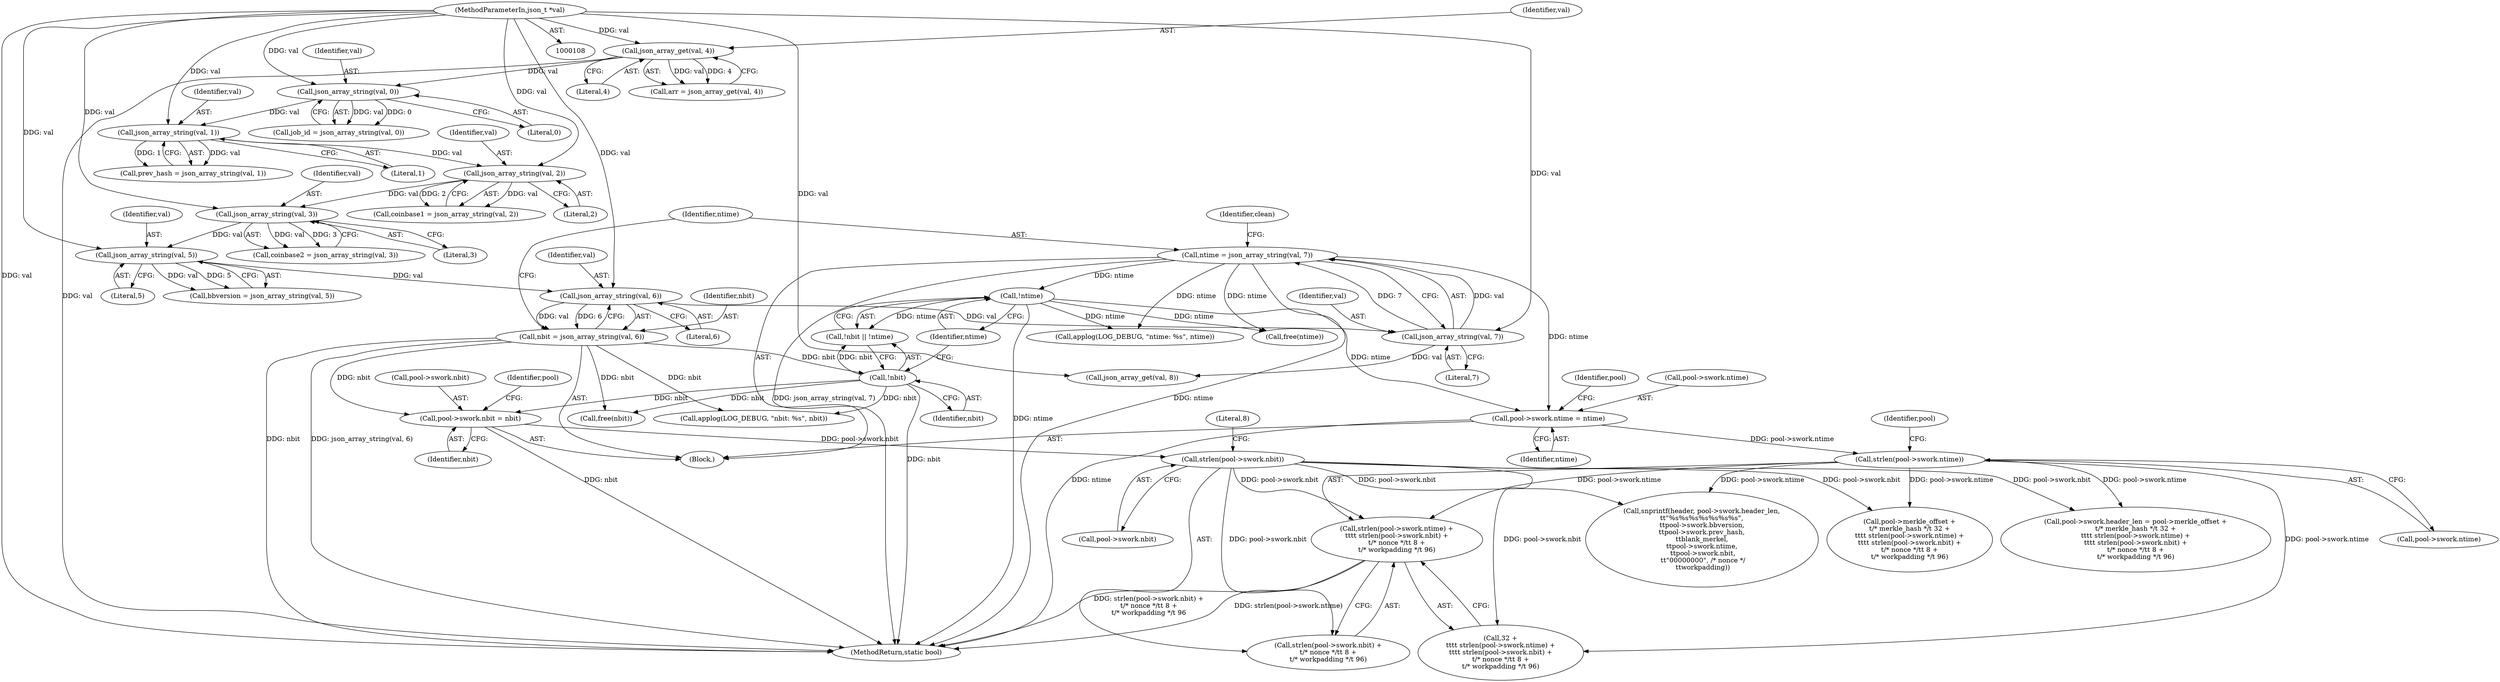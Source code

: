 digraph "0_sgminer_910c36089940e81fb85c65b8e63dcd2fac71470c@API" {
"1000499" [label="(Call,strlen(pool->swork.ntime) +\n\t\t\t\t strlen(pool->swork.nbit) +\n\t/* nonce */\t\t 8 +\n\t/* workpadding */\t 96)"];
"1000500" [label="(Call,strlen(pool->swork.ntime))"];
"1000317" [label="(Call,pool->swork.ntime = ntime)"];
"1000180" [label="(Call,ntime = json_array_string(val, 7))"];
"1000182" [label="(Call,json_array_string(val, 7))"];
"1000177" [label="(Call,json_array_string(val, 6))"];
"1000172" [label="(Call,json_array_string(val, 5))"];
"1000167" [label="(Call,json_array_string(val, 3))"];
"1000162" [label="(Call,json_array_string(val, 2))"];
"1000157" [label="(Call,json_array_string(val, 1))"];
"1000152" [label="(Call,json_array_string(val, 0))"];
"1000135" [label="(Call,json_array_get(val, 4))"];
"1000110" [label="(MethodParameterIn,json_t *val)"];
"1000210" [label="(Call,!ntime)"];
"1000507" [label="(Call,strlen(pool->swork.nbit))"];
"1000310" [label="(Call,pool->swork.nbit = nbit)"];
"1000208" [label="(Call,!nbit)"];
"1000175" [label="(Call,nbit = json_array_string(val, 6))"];
"1000181" [label="(Identifier,ntime)"];
"1000493" [label="(Call,pool->merkle_offset +\n\t/* merkle_hash */\t 32 +\n\t\t\t\t strlen(pool->swork.ntime) +\n\t\t\t\t strlen(pool->swork.nbit) +\n\t/* nonce */\t\t 8 +\n\t/* workpadding */\t 96)"];
"1000514" [label="(Literal,8)"];
"1000506" [label="(Call,strlen(pool->swork.nbit) +\n\t/* nonce */\t\t 8 +\n\t/* workpadding */\t 96)"];
"1000500" [label="(Call,strlen(pool->swork.ntime))"];
"1000768" [label="(MethodReturn,static bool)"];
"1000162" [label="(Call,json_array_string(val, 2))"];
"1000155" [label="(Call,prev_hash = json_array_string(val, 1))"];
"1000553" [label="(Call,snprintf(header, pool->swork.header_len,\n\t\t\"%s%s%s%s%s%s%s\",\n\t\tpool->swork.bbversion,\n\t\tpool->swork.prev_hash,\n\t\tblank_merkel,\n\t\tpool->swork.ntime,\n \t\tpool->swork.nbit,\n \t\t\"00000000\", /* nonce */\n \t\tworkpadding))"];
"1000182" [label="(Call,json_array_string(val, 7))"];
"1000507" [label="(Call,strlen(pool->swork.nbit))"];
"1000172" [label="(Call,json_array_string(val, 5))"];
"1000160" [label="(Call,coinbase1 = json_array_string(val, 2))"];
"1000186" [label="(Identifier,clean)"];
"1000163" [label="(Identifier,val)"];
"1000310" [label="(Call,pool->swork.nbit = nbit)"];
"1000209" [label="(Identifier,nbit)"];
"1000169" [label="(Literal,3)"];
"1000168" [label="(Identifier,val)"];
"1000510" [label="(Identifier,pool)"];
"1000501" [label="(Call,pool->swork.ntime)"];
"1000154" [label="(Literal,0)"];
"1000152" [label="(Call,json_array_string(val, 0))"];
"1000153" [label="(Identifier,val)"];
"1000327" [label="(Identifier,pool)"];
"1000188" [label="(Call,json_array_get(val, 8))"];
"1000311" [label="(Call,pool->swork.nbit)"];
"1000170" [label="(Call,bbversion = json_array_string(val, 5))"];
"1000173" [label="(Identifier,val)"];
"1000135" [label="(Call,json_array_get(val, 4))"];
"1000239" [label="(Call,free(ntime))"];
"1000136" [label="(Identifier,val)"];
"1000235" [label="(Call,free(nbit))"];
"1000174" [label="(Literal,5)"];
"1000176" [label="(Identifier,nbit)"];
"1000508" [label="(Call,pool->swork.nbit)"];
"1000316" [label="(Identifier,nbit)"];
"1000150" [label="(Call,job_id = json_array_string(val, 0))"];
"1000180" [label="(Call,ntime = json_array_string(val, 7))"];
"1000499" [label="(Call,strlen(pool->swork.ntime) +\n\t\t\t\t strlen(pool->swork.nbit) +\n\t/* nonce */\t\t 8 +\n\t/* workpadding */\t 96)"];
"1000137" [label="(Literal,4)"];
"1000164" [label="(Literal,2)"];
"1000184" [label="(Literal,7)"];
"1000175" [label="(Call,nbit = json_array_string(val, 6))"];
"1000207" [label="(Call,!nbit || !ntime)"];
"1000167" [label="(Call,json_array_string(val, 3))"];
"1000726" [label="(Call,applog(LOG_DEBUG, \"nbit: %s\", nbit))"];
"1000177" [label="(Call,json_array_string(val, 6))"];
"1000179" [label="(Literal,6)"];
"1000157" [label="(Call,json_array_string(val, 1))"];
"1000159" [label="(Literal,1)"];
"1000178" [label="(Identifier,val)"];
"1000211" [label="(Identifier,ntime)"];
"1000323" [label="(Identifier,ntime)"];
"1000183" [label="(Identifier,val)"];
"1000317" [label="(Call,pool->swork.ntime = ntime)"];
"1000133" [label="(Call,arr = json_array_get(val, 4))"];
"1000318" [label="(Call,pool->swork.ntime)"];
"1000111" [label="(Block,)"];
"1000110" [label="(MethodParameterIn,json_t *val)"];
"1000208" [label="(Call,!nbit)"];
"1000497" [label="(Call,32 +\n\t\t\t\t strlen(pool->swork.ntime) +\n\t\t\t\t strlen(pool->swork.nbit) +\n\t/* nonce */\t\t 8 +\n\t/* workpadding */\t 96)"];
"1000165" [label="(Call,coinbase2 = json_array_string(val, 3))"];
"1000320" [label="(Identifier,pool)"];
"1000730" [label="(Call,applog(LOG_DEBUG, \"ntime: %s\", ntime))"];
"1000210" [label="(Call,!ntime)"];
"1000487" [label="(Call,pool->swork.header_len = pool->merkle_offset +\n\t/* merkle_hash */\t 32 +\n\t\t\t\t strlen(pool->swork.ntime) +\n\t\t\t\t strlen(pool->swork.nbit) +\n\t/* nonce */\t\t 8 +\n\t/* workpadding */\t 96)"];
"1000158" [label="(Identifier,val)"];
"1000499" -> "1000497"  [label="AST: "];
"1000499" -> "1000506"  [label="CFG: "];
"1000500" -> "1000499"  [label="AST: "];
"1000506" -> "1000499"  [label="AST: "];
"1000497" -> "1000499"  [label="CFG: "];
"1000499" -> "1000768"  [label="DDG: strlen(pool->swork.nbit) +\n\t/* nonce */\t\t 8 +\n\t/* workpadding */\t 96"];
"1000499" -> "1000768"  [label="DDG: strlen(pool->swork.ntime)"];
"1000500" -> "1000499"  [label="DDG: pool->swork.ntime"];
"1000507" -> "1000499"  [label="DDG: pool->swork.nbit"];
"1000500" -> "1000501"  [label="CFG: "];
"1000501" -> "1000500"  [label="AST: "];
"1000510" -> "1000500"  [label="CFG: "];
"1000500" -> "1000487"  [label="DDG: pool->swork.ntime"];
"1000500" -> "1000493"  [label="DDG: pool->swork.ntime"];
"1000500" -> "1000497"  [label="DDG: pool->swork.ntime"];
"1000317" -> "1000500"  [label="DDG: pool->swork.ntime"];
"1000500" -> "1000553"  [label="DDG: pool->swork.ntime"];
"1000317" -> "1000111"  [label="AST: "];
"1000317" -> "1000323"  [label="CFG: "];
"1000318" -> "1000317"  [label="AST: "];
"1000323" -> "1000317"  [label="AST: "];
"1000327" -> "1000317"  [label="CFG: "];
"1000317" -> "1000768"  [label="DDG: ntime"];
"1000180" -> "1000317"  [label="DDG: ntime"];
"1000210" -> "1000317"  [label="DDG: ntime"];
"1000180" -> "1000111"  [label="AST: "];
"1000180" -> "1000182"  [label="CFG: "];
"1000181" -> "1000180"  [label="AST: "];
"1000182" -> "1000180"  [label="AST: "];
"1000186" -> "1000180"  [label="CFG: "];
"1000180" -> "1000768"  [label="DDG: json_array_string(val, 7)"];
"1000180" -> "1000768"  [label="DDG: ntime"];
"1000182" -> "1000180"  [label="DDG: val"];
"1000182" -> "1000180"  [label="DDG: 7"];
"1000180" -> "1000210"  [label="DDG: ntime"];
"1000180" -> "1000239"  [label="DDG: ntime"];
"1000180" -> "1000730"  [label="DDG: ntime"];
"1000182" -> "1000184"  [label="CFG: "];
"1000183" -> "1000182"  [label="AST: "];
"1000184" -> "1000182"  [label="AST: "];
"1000177" -> "1000182"  [label="DDG: val"];
"1000110" -> "1000182"  [label="DDG: val"];
"1000182" -> "1000188"  [label="DDG: val"];
"1000177" -> "1000175"  [label="AST: "];
"1000177" -> "1000179"  [label="CFG: "];
"1000178" -> "1000177"  [label="AST: "];
"1000179" -> "1000177"  [label="AST: "];
"1000175" -> "1000177"  [label="CFG: "];
"1000177" -> "1000175"  [label="DDG: val"];
"1000177" -> "1000175"  [label="DDG: 6"];
"1000172" -> "1000177"  [label="DDG: val"];
"1000110" -> "1000177"  [label="DDG: val"];
"1000172" -> "1000170"  [label="AST: "];
"1000172" -> "1000174"  [label="CFG: "];
"1000173" -> "1000172"  [label="AST: "];
"1000174" -> "1000172"  [label="AST: "];
"1000170" -> "1000172"  [label="CFG: "];
"1000172" -> "1000170"  [label="DDG: val"];
"1000172" -> "1000170"  [label="DDG: 5"];
"1000167" -> "1000172"  [label="DDG: val"];
"1000110" -> "1000172"  [label="DDG: val"];
"1000167" -> "1000165"  [label="AST: "];
"1000167" -> "1000169"  [label="CFG: "];
"1000168" -> "1000167"  [label="AST: "];
"1000169" -> "1000167"  [label="AST: "];
"1000165" -> "1000167"  [label="CFG: "];
"1000167" -> "1000165"  [label="DDG: val"];
"1000167" -> "1000165"  [label="DDG: 3"];
"1000162" -> "1000167"  [label="DDG: val"];
"1000110" -> "1000167"  [label="DDG: val"];
"1000162" -> "1000160"  [label="AST: "];
"1000162" -> "1000164"  [label="CFG: "];
"1000163" -> "1000162"  [label="AST: "];
"1000164" -> "1000162"  [label="AST: "];
"1000160" -> "1000162"  [label="CFG: "];
"1000162" -> "1000160"  [label="DDG: val"];
"1000162" -> "1000160"  [label="DDG: 2"];
"1000157" -> "1000162"  [label="DDG: val"];
"1000110" -> "1000162"  [label="DDG: val"];
"1000157" -> "1000155"  [label="AST: "];
"1000157" -> "1000159"  [label="CFG: "];
"1000158" -> "1000157"  [label="AST: "];
"1000159" -> "1000157"  [label="AST: "];
"1000155" -> "1000157"  [label="CFG: "];
"1000157" -> "1000155"  [label="DDG: val"];
"1000157" -> "1000155"  [label="DDG: 1"];
"1000152" -> "1000157"  [label="DDG: val"];
"1000110" -> "1000157"  [label="DDG: val"];
"1000152" -> "1000150"  [label="AST: "];
"1000152" -> "1000154"  [label="CFG: "];
"1000153" -> "1000152"  [label="AST: "];
"1000154" -> "1000152"  [label="AST: "];
"1000150" -> "1000152"  [label="CFG: "];
"1000152" -> "1000150"  [label="DDG: val"];
"1000152" -> "1000150"  [label="DDG: 0"];
"1000135" -> "1000152"  [label="DDG: val"];
"1000110" -> "1000152"  [label="DDG: val"];
"1000135" -> "1000133"  [label="AST: "];
"1000135" -> "1000137"  [label="CFG: "];
"1000136" -> "1000135"  [label="AST: "];
"1000137" -> "1000135"  [label="AST: "];
"1000133" -> "1000135"  [label="CFG: "];
"1000135" -> "1000768"  [label="DDG: val"];
"1000135" -> "1000133"  [label="DDG: val"];
"1000135" -> "1000133"  [label="DDG: 4"];
"1000110" -> "1000135"  [label="DDG: val"];
"1000110" -> "1000108"  [label="AST: "];
"1000110" -> "1000768"  [label="DDG: val"];
"1000110" -> "1000188"  [label="DDG: val"];
"1000210" -> "1000207"  [label="AST: "];
"1000210" -> "1000211"  [label="CFG: "];
"1000211" -> "1000210"  [label="AST: "];
"1000207" -> "1000210"  [label="CFG: "];
"1000210" -> "1000768"  [label="DDG: ntime"];
"1000210" -> "1000207"  [label="DDG: ntime"];
"1000210" -> "1000239"  [label="DDG: ntime"];
"1000210" -> "1000730"  [label="DDG: ntime"];
"1000507" -> "1000506"  [label="AST: "];
"1000507" -> "1000508"  [label="CFG: "];
"1000508" -> "1000507"  [label="AST: "];
"1000514" -> "1000507"  [label="CFG: "];
"1000507" -> "1000487"  [label="DDG: pool->swork.nbit"];
"1000507" -> "1000493"  [label="DDG: pool->swork.nbit"];
"1000507" -> "1000497"  [label="DDG: pool->swork.nbit"];
"1000507" -> "1000506"  [label="DDG: pool->swork.nbit"];
"1000310" -> "1000507"  [label="DDG: pool->swork.nbit"];
"1000507" -> "1000553"  [label="DDG: pool->swork.nbit"];
"1000310" -> "1000111"  [label="AST: "];
"1000310" -> "1000316"  [label="CFG: "];
"1000311" -> "1000310"  [label="AST: "];
"1000316" -> "1000310"  [label="AST: "];
"1000320" -> "1000310"  [label="CFG: "];
"1000310" -> "1000768"  [label="DDG: nbit"];
"1000208" -> "1000310"  [label="DDG: nbit"];
"1000175" -> "1000310"  [label="DDG: nbit"];
"1000208" -> "1000207"  [label="AST: "];
"1000208" -> "1000209"  [label="CFG: "];
"1000209" -> "1000208"  [label="AST: "];
"1000211" -> "1000208"  [label="CFG: "];
"1000207" -> "1000208"  [label="CFG: "];
"1000208" -> "1000768"  [label="DDG: nbit"];
"1000208" -> "1000207"  [label="DDG: nbit"];
"1000175" -> "1000208"  [label="DDG: nbit"];
"1000208" -> "1000235"  [label="DDG: nbit"];
"1000208" -> "1000726"  [label="DDG: nbit"];
"1000175" -> "1000111"  [label="AST: "];
"1000176" -> "1000175"  [label="AST: "];
"1000181" -> "1000175"  [label="CFG: "];
"1000175" -> "1000768"  [label="DDG: nbit"];
"1000175" -> "1000768"  [label="DDG: json_array_string(val, 6)"];
"1000175" -> "1000235"  [label="DDG: nbit"];
"1000175" -> "1000726"  [label="DDG: nbit"];
}
